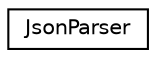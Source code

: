 digraph "Graphical Class Hierarchy"
{
 // LATEX_PDF_SIZE
  edge [fontname="Helvetica",fontsize="10",labelfontname="Helvetica",labelfontsize="10"];
  node [fontname="Helvetica",fontsize="10",shape=record];
  rankdir="LR";
  Node0 [label="JsonParser",height=0.2,width=0.4,color="black", fillcolor="white", style="filled",URL="$class_json_parser.html",tooltip=" "];
}
